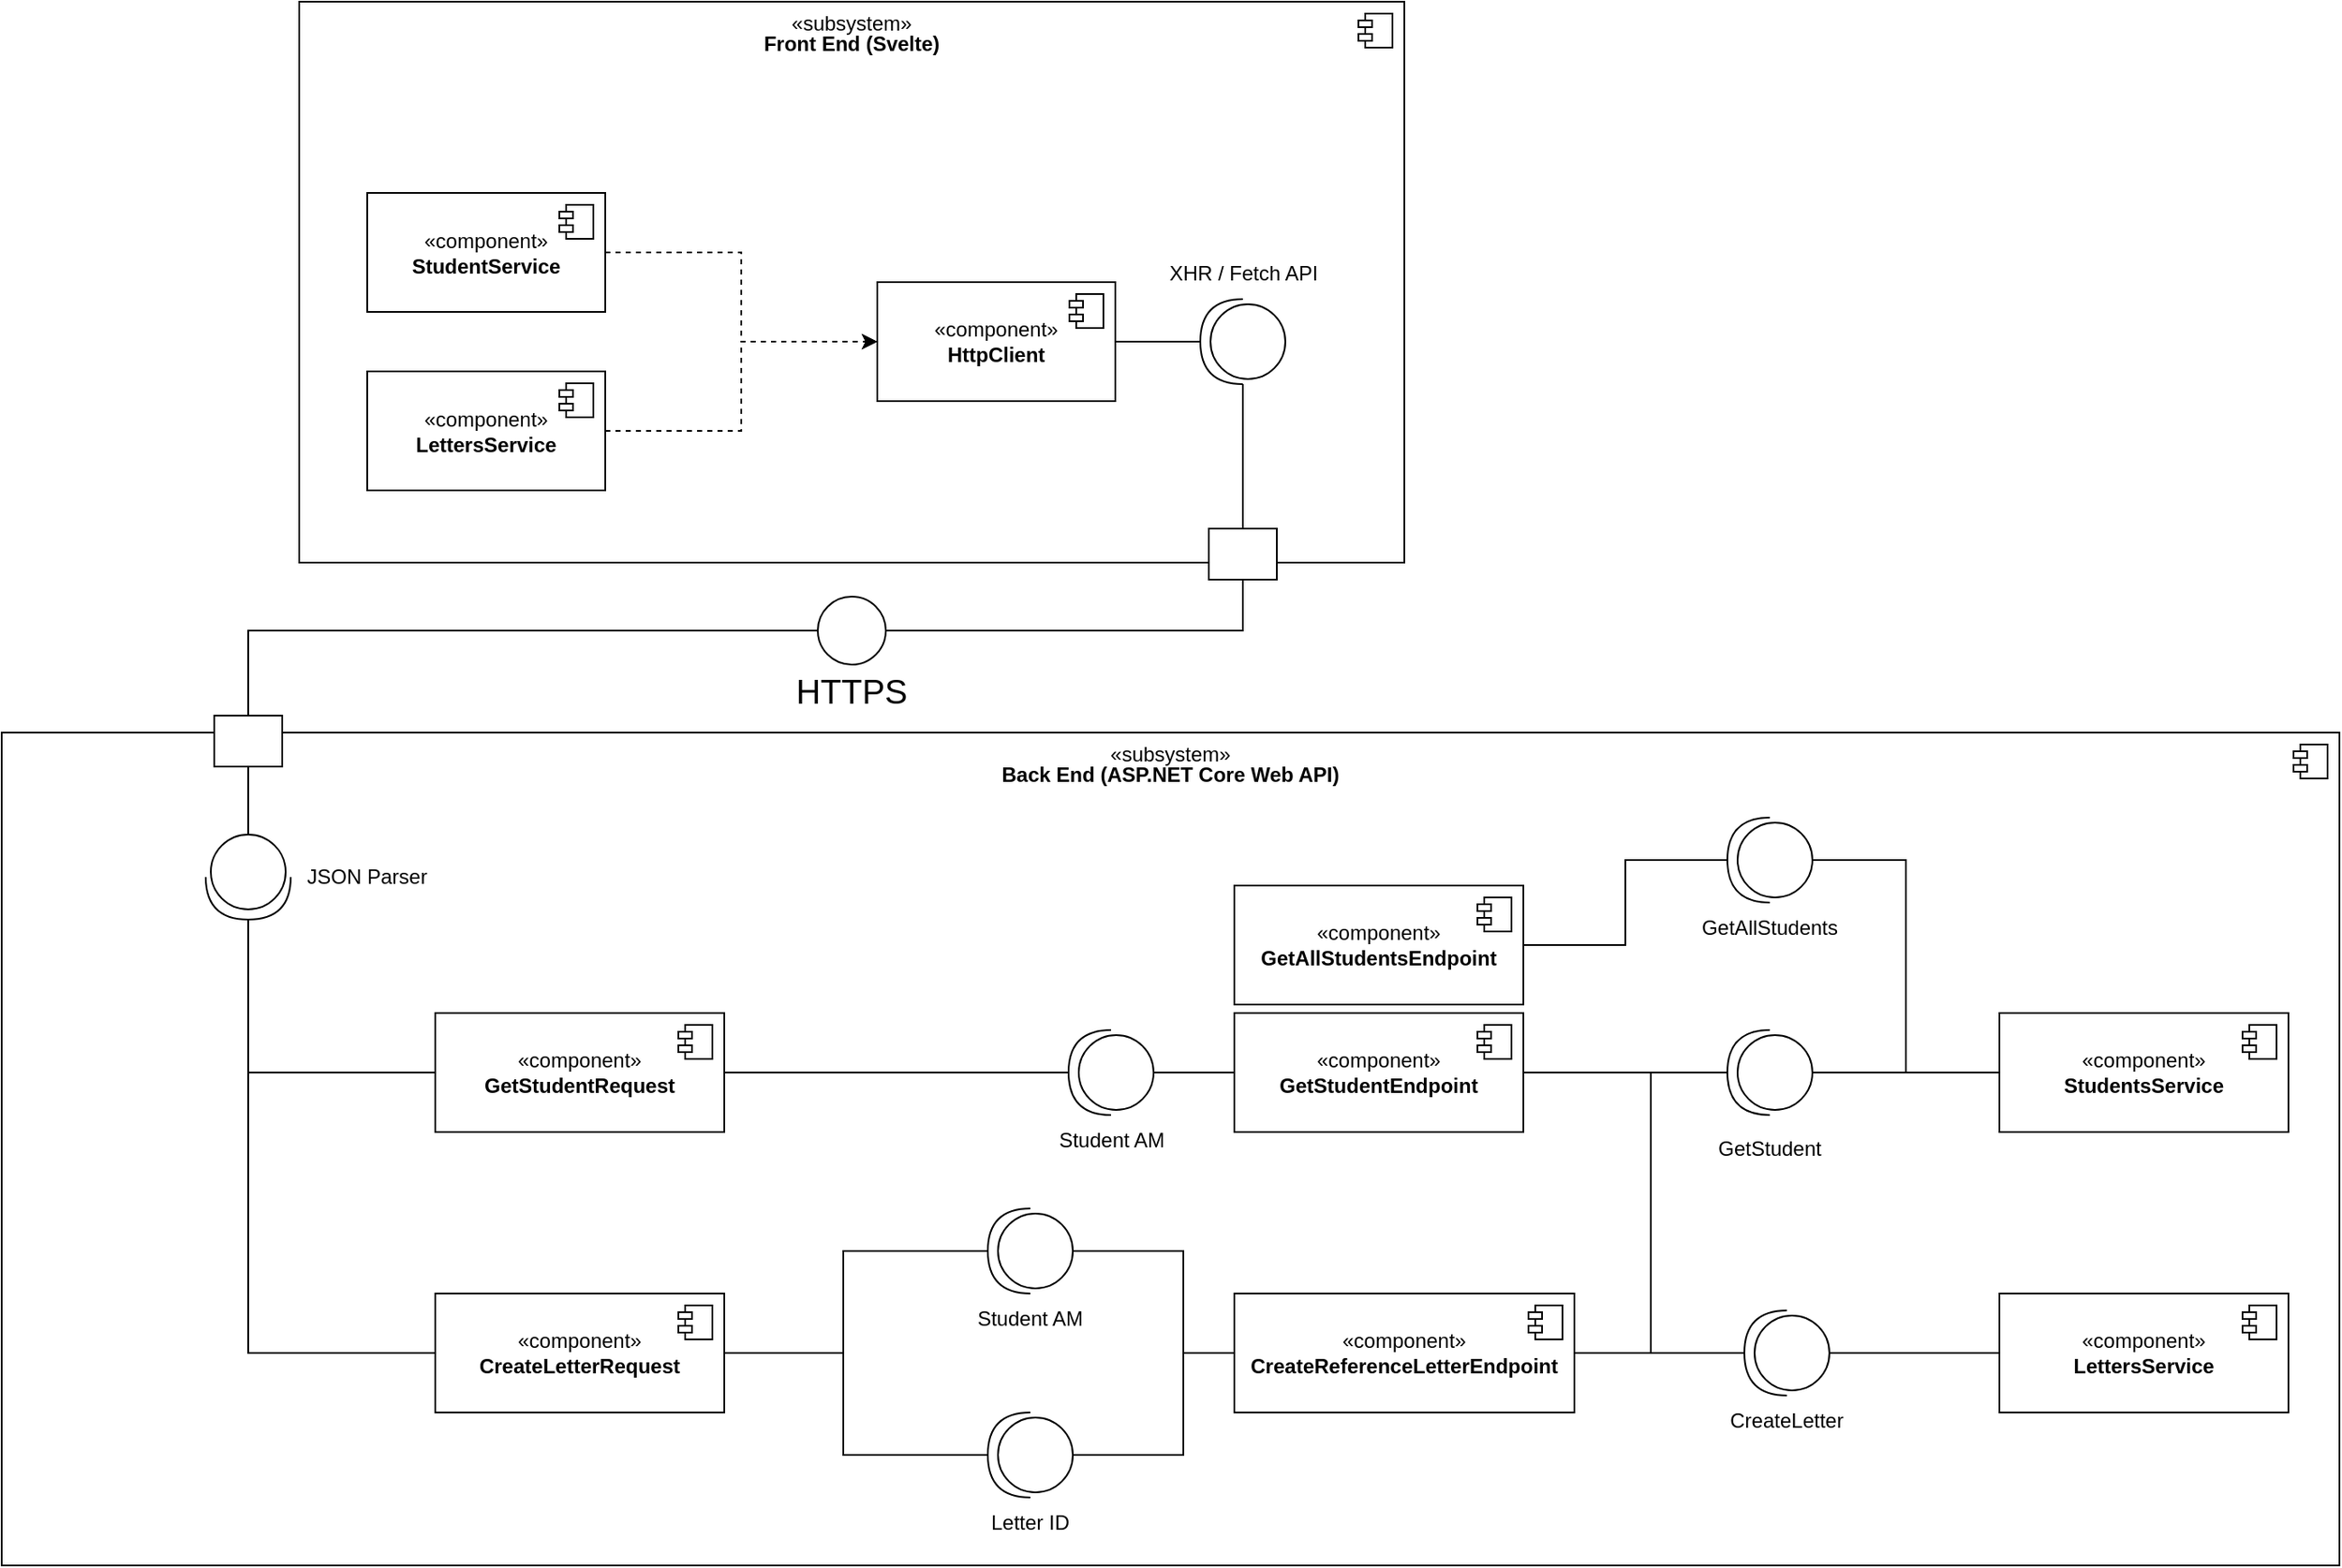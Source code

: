 <mxfile version="27.0.9">
  <diagram name="Page-1" id="jQp3iz5hJdYb-cLotaqS">
    <mxGraphModel dx="2913" dy="886" grid="1" gridSize="10" guides="1" tooltips="1" connect="1" arrows="1" fold="1" page="1" pageScale="1" pageWidth="850" pageHeight="1100" math="0" shadow="0">
      <root>
        <mxCell id="0" />
        <mxCell id="1" parent="0" />
        <mxCell id="27jedm5OofR4-CSV1UiA-5" value="&lt;div style=&quot;line-height: 100%;&quot;&gt;«subsystem»&lt;br&gt;&lt;b&gt;Front End (Svelte)&lt;/b&gt;&lt;/div&gt;" style="html=1;dropTarget=0;whiteSpace=wrap;align=center;imageVerticalAlign=top;imageAspect=1;verticalAlign=top;" parent="1" vertex="1">
          <mxGeometry x="-730" y="80" width="650" height="330" as="geometry" />
        </mxCell>
        <mxCell id="27jedm5OofR4-CSV1UiA-6" value="" style="shape=module;jettyWidth=8;jettyHeight=4;" parent="27jedm5OofR4-CSV1UiA-5" vertex="1">
          <mxGeometry x="1" width="20" height="20" relative="1" as="geometry">
            <mxPoint x="-27" y="7" as="offset" />
          </mxGeometry>
        </mxCell>
        <mxCell id="27jedm5OofR4-CSV1UiA-7" value="&lt;div style=&quot;line-height: 100%;&quot;&gt;«subsystem»&lt;br&gt;&lt;b&gt;Back End (ASP.NET Core Web API)&lt;/b&gt;&lt;/div&gt;" style="html=1;dropTarget=0;whiteSpace=wrap;align=center;imageVerticalAlign=top;imageAspect=1;verticalAlign=top;" parent="1" vertex="1">
          <mxGeometry x="-905" y="510" width="1375" height="490" as="geometry" />
        </mxCell>
        <mxCell id="27jedm5OofR4-CSV1UiA-8" value="" style="shape=module;jettyWidth=8;jettyHeight=4;" parent="27jedm5OofR4-CSV1UiA-7" vertex="1">
          <mxGeometry x="1" width="20" height="20" relative="1" as="geometry">
            <mxPoint x="-27" y="7" as="offset" />
          </mxGeometry>
        </mxCell>
        <mxCell id="27jedm5OofR4-CSV1UiA-13" style="edgeStyle=orthogonalEdgeStyle;rounded=0;orthogonalLoop=1;jettySize=auto;html=1;entryX=1;entryY=0.5;entryDx=0;entryDy=0;fontFamily=Helvetica;fontSize=12;fontColor=default;endArrow=none;startFill=0;" parent="1" source="27jedm5OofR4-CSV1UiA-10" target="27jedm5OofR4-CSV1UiA-12" edge="1">
          <mxGeometry relative="1" as="geometry">
            <Array as="points">
              <mxPoint x="-175" y="450" />
            </Array>
          </mxGeometry>
        </mxCell>
        <mxCell id="27jedm5OofR4-CSV1UiA-10" value="" style="rounded=0;whiteSpace=wrap;html=1;strokeColor=default;align=center;verticalAlign=middle;fontFamily=Helvetica;fontSize=12;fontColor=default;fillColor=default;" parent="1" vertex="1">
          <mxGeometry x="-195" y="390" width="40" height="30" as="geometry" />
        </mxCell>
        <mxCell id="27jedm5OofR4-CSV1UiA-67" style="edgeStyle=orthogonalEdgeStyle;rounded=0;orthogonalLoop=1;jettySize=auto;html=1;entryX=0;entryY=0.5;entryDx=0;entryDy=0;fontFamily=Helvetica;fontSize=12;fontColor=default;endArrow=none;startFill=0;" parent="1" source="27jedm5OofR4-CSV1UiA-11" target="27jedm5OofR4-CSV1UiA-12" edge="1">
          <mxGeometry relative="1" as="geometry">
            <Array as="points">
              <mxPoint x="-760" y="450" />
            </Array>
          </mxGeometry>
        </mxCell>
        <mxCell id="27jedm5OofR4-CSV1UiA-11" value="" style="rounded=0;whiteSpace=wrap;html=1;strokeColor=default;align=center;verticalAlign=middle;fontFamily=Helvetica;fontSize=12;fontColor=default;fillColor=default;" parent="1" vertex="1">
          <mxGeometry x="-780" y="500" width="40" height="30" as="geometry" />
        </mxCell>
        <mxCell id="27jedm5OofR4-CSV1UiA-12" value="" style="ellipse;whiteSpace=wrap;html=1;aspect=fixed;strokeColor=default;align=center;verticalAlign=middle;fontFamily=Helvetica;fontSize=12;fontColor=default;fillColor=default;" parent="1" vertex="1">
          <mxGeometry x="-425" y="430" width="40" height="40" as="geometry" />
        </mxCell>
        <mxCell id="27jedm5OofR4-CSV1UiA-15" value="HTTPS" style="text;html=1;align=center;verticalAlign=middle;whiteSpace=wrap;rounded=0;fontFamily=Helvetica;fontSize=20;fontColor=default;" parent="1" vertex="1">
          <mxGeometry x="-450" y="460" width="90" height="50" as="geometry" />
        </mxCell>
        <mxCell id="27jedm5OofR4-CSV1UiA-16" value="«component»&lt;br&gt;&lt;b&gt;HttpClient&lt;/b&gt;" style="html=1;dropTarget=0;whiteSpace=wrap;strokeColor=default;align=center;verticalAlign=middle;fontFamily=Helvetica;fontSize=12;fontColor=default;fillColor=default;" parent="1" vertex="1">
          <mxGeometry x="-390" y="245" width="140" height="70" as="geometry" />
        </mxCell>
        <mxCell id="27jedm5OofR4-CSV1UiA-17" value="" style="shape=module;jettyWidth=8;jettyHeight=4;strokeColor=default;align=center;verticalAlign=middle;fontFamily=Helvetica;fontSize=12;fontColor=default;fillColor=default;" parent="27jedm5OofR4-CSV1UiA-16" vertex="1">
          <mxGeometry x="1" width="20" height="20" relative="1" as="geometry">
            <mxPoint x="-27" y="7" as="offset" />
          </mxGeometry>
        </mxCell>
        <mxCell id="27jedm5OofR4-CSV1UiA-23" style="edgeStyle=orthogonalEdgeStyle;rounded=0;orthogonalLoop=1;jettySize=auto;html=1;entryX=0.5;entryY=0;entryDx=0;entryDy=0;fontFamily=Helvetica;fontSize=12;fontColor=default;endArrow=none;startFill=0;" parent="1" source="27jedm5OofR4-CSV1UiA-21" target="27jedm5OofR4-CSV1UiA-10" edge="1">
          <mxGeometry relative="1" as="geometry" />
        </mxCell>
        <mxCell id="27jedm5OofR4-CSV1UiA-21" value="" style="shape=providedRequiredInterface;html=1;verticalLabelPosition=bottom;sketch=0;strokeColor=default;align=center;verticalAlign=middle;fontFamily=Helvetica;fontSize=12;fontColor=default;fillColor=default;rotation=-180;" parent="1" vertex="1">
          <mxGeometry x="-200" y="255" width="50" height="50" as="geometry" />
        </mxCell>
        <mxCell id="27jedm5OofR4-CSV1UiA-22" style="edgeStyle=orthogonalEdgeStyle;rounded=0;orthogonalLoop=1;jettySize=auto;html=1;exitX=1;exitY=0.5;exitDx=0;exitDy=0;entryX=1;entryY=0.5;entryDx=0;entryDy=0;entryPerimeter=0;fontFamily=Helvetica;fontSize=12;fontColor=default;endArrow=none;startFill=0;" parent="1" source="27jedm5OofR4-CSV1UiA-16" target="27jedm5OofR4-CSV1UiA-21" edge="1">
          <mxGeometry relative="1" as="geometry" />
        </mxCell>
        <mxCell id="27jedm5OofR4-CSV1UiA-24" value="«component»&lt;br&gt;&lt;b&gt;StudentService&lt;/b&gt;" style="html=1;dropTarget=0;whiteSpace=wrap;strokeColor=default;align=center;verticalAlign=middle;fontFamily=Helvetica;fontSize=12;fontColor=default;fillColor=default;" parent="1" vertex="1">
          <mxGeometry x="-690" y="192.5" width="140" height="70" as="geometry" />
        </mxCell>
        <mxCell id="27jedm5OofR4-CSV1UiA-25" value="" style="shape=module;jettyWidth=8;jettyHeight=4;strokeColor=default;align=center;verticalAlign=middle;fontFamily=Helvetica;fontSize=12;fontColor=default;fillColor=default;" parent="27jedm5OofR4-CSV1UiA-24" vertex="1">
          <mxGeometry x="1" width="20" height="20" relative="1" as="geometry">
            <mxPoint x="-27" y="7" as="offset" />
          </mxGeometry>
        </mxCell>
        <mxCell id="27jedm5OofR4-CSV1UiA-34" style="edgeStyle=orthogonalEdgeStyle;rounded=0;orthogonalLoop=1;jettySize=auto;html=1;exitX=1;exitY=0.5;exitDx=0;exitDy=0;entryX=0;entryY=0.5;entryDx=0;entryDy=0;fontFamily=Helvetica;fontSize=12;fontColor=default;dashed=1;" parent="1" source="27jedm5OofR4-CSV1UiA-26" target="27jedm5OofR4-CSV1UiA-16" edge="1">
          <mxGeometry relative="1" as="geometry" />
        </mxCell>
        <mxCell id="27jedm5OofR4-CSV1UiA-26" value="«component»&lt;br&gt;&lt;b&gt;LettersService&lt;/b&gt;" style="html=1;dropTarget=0;whiteSpace=wrap;strokeColor=default;align=center;verticalAlign=middle;fontFamily=Helvetica;fontSize=12;fontColor=default;fillColor=default;" parent="1" vertex="1">
          <mxGeometry x="-690" y="297.5" width="140" height="70" as="geometry" />
        </mxCell>
        <mxCell id="27jedm5OofR4-CSV1UiA-27" value="" style="shape=module;jettyWidth=8;jettyHeight=4;strokeColor=default;align=center;verticalAlign=middle;fontFamily=Helvetica;fontSize=12;fontColor=default;fillColor=default;" parent="27jedm5OofR4-CSV1UiA-26" vertex="1">
          <mxGeometry x="1" width="20" height="20" relative="1" as="geometry">
            <mxPoint x="-27" y="7" as="offset" />
          </mxGeometry>
        </mxCell>
        <mxCell id="27jedm5OofR4-CSV1UiA-28" value="XHR / Fetch API" style="text;html=1;align=center;verticalAlign=middle;whiteSpace=wrap;rounded=0;fontFamily=Helvetica;fontSize=12;fontColor=default;" parent="1" vertex="1">
          <mxGeometry x="-227.5" y="225" width="105" height="30" as="geometry" />
        </mxCell>
        <mxCell id="27jedm5OofR4-CSV1UiA-32" style="edgeStyle=orthogonalEdgeStyle;rounded=0;orthogonalLoop=1;jettySize=auto;html=1;entryX=0;entryY=0.5;entryDx=0;entryDy=0;fontFamily=Helvetica;fontSize=12;fontColor=default;exitX=1;exitY=0.5;exitDx=0;exitDy=0;dashed=1;" parent="1" source="27jedm5OofR4-CSV1UiA-24" target="27jedm5OofR4-CSV1UiA-16" edge="1">
          <mxGeometry relative="1" as="geometry">
            <mxPoint x="-440" y="280.0" as="sourcePoint" />
          </mxGeometry>
        </mxCell>
        <mxCell id="27jedm5OofR4-CSV1UiA-36" value="«component»&lt;br&gt;&lt;b&gt;GetAllStudentsEndpoint&lt;/b&gt;" style="html=1;dropTarget=0;whiteSpace=wrap;strokeColor=default;align=center;verticalAlign=middle;fontFamily=Helvetica;fontSize=12;fontColor=default;fillColor=default;" parent="1" vertex="1">
          <mxGeometry x="-180" y="600" width="170" height="70" as="geometry" />
        </mxCell>
        <mxCell id="27jedm5OofR4-CSV1UiA-37" value="" style="shape=module;jettyWidth=8;jettyHeight=4;strokeColor=default;align=center;verticalAlign=middle;fontFamily=Helvetica;fontSize=12;fontColor=default;fillColor=default;" parent="27jedm5OofR4-CSV1UiA-36" vertex="1">
          <mxGeometry x="1" width="20" height="20" relative="1" as="geometry">
            <mxPoint x="-27" y="7" as="offset" />
          </mxGeometry>
        </mxCell>
        <mxCell id="27jedm5OofR4-CSV1UiA-38" value="«component»&lt;br&gt;&lt;b&gt;GetStudentEndpoint&lt;/b&gt;" style="html=1;dropTarget=0;whiteSpace=wrap;strokeColor=default;align=center;verticalAlign=middle;fontFamily=Helvetica;fontSize=12;fontColor=default;fillColor=default;" parent="1" vertex="1">
          <mxGeometry x="-180" y="675" width="170" height="70" as="geometry" />
        </mxCell>
        <mxCell id="27jedm5OofR4-CSV1UiA-39" value="" style="shape=module;jettyWidth=8;jettyHeight=4;strokeColor=default;align=center;verticalAlign=middle;fontFamily=Helvetica;fontSize=12;fontColor=default;fillColor=default;" parent="27jedm5OofR4-CSV1UiA-38" vertex="1">
          <mxGeometry x="1" width="20" height="20" relative="1" as="geometry">
            <mxPoint x="-27" y="7" as="offset" />
          </mxGeometry>
        </mxCell>
        <mxCell id="27jedm5OofR4-CSV1UiA-40" value="«component»&lt;br&gt;&lt;b&gt;CreateReferenceLetterEndpoint&lt;/b&gt;" style="html=1;dropTarget=0;whiteSpace=wrap;strokeColor=default;align=center;verticalAlign=middle;fontFamily=Helvetica;fontSize=12;fontColor=default;fillColor=default;" parent="1" vertex="1">
          <mxGeometry x="-180" y="840" width="200" height="70" as="geometry" />
        </mxCell>
        <mxCell id="27jedm5OofR4-CSV1UiA-41" value="" style="shape=module;jettyWidth=8;jettyHeight=4;strokeColor=default;align=center;verticalAlign=middle;fontFamily=Helvetica;fontSize=12;fontColor=default;fillColor=default;" parent="27jedm5OofR4-CSV1UiA-40" vertex="1">
          <mxGeometry x="1" width="20" height="20" relative="1" as="geometry">
            <mxPoint x="-27" y="7" as="offset" />
          </mxGeometry>
        </mxCell>
        <mxCell id="27jedm5OofR4-CSV1UiA-49" value="«component»&lt;br&gt;&lt;b&gt;StudentsService&lt;/b&gt;" style="html=1;dropTarget=0;whiteSpace=wrap;strokeColor=default;align=center;verticalAlign=middle;fontFamily=Helvetica;fontSize=12;fontColor=default;fillColor=default;" parent="1" vertex="1">
          <mxGeometry x="270" y="675" width="170" height="70" as="geometry" />
        </mxCell>
        <mxCell id="27jedm5OofR4-CSV1UiA-50" value="" style="shape=module;jettyWidth=8;jettyHeight=4;strokeColor=default;align=center;verticalAlign=middle;fontFamily=Helvetica;fontSize=12;fontColor=default;fillColor=default;" parent="27jedm5OofR4-CSV1UiA-49" vertex="1">
          <mxGeometry x="1" width="20" height="20" relative="1" as="geometry">
            <mxPoint x="-27" y="7" as="offset" />
          </mxGeometry>
        </mxCell>
        <mxCell id="27jedm5OofR4-CSV1UiA-51" value="«component»&lt;br&gt;&lt;b&gt;LettersService&lt;/b&gt;" style="html=1;dropTarget=0;whiteSpace=wrap;strokeColor=default;align=center;verticalAlign=middle;fontFamily=Helvetica;fontSize=12;fontColor=default;fillColor=default;" parent="1" vertex="1">
          <mxGeometry x="270" y="840" width="170" height="70" as="geometry" />
        </mxCell>
        <mxCell id="27jedm5OofR4-CSV1UiA-52" value="" style="shape=module;jettyWidth=8;jettyHeight=4;strokeColor=default;align=center;verticalAlign=middle;fontFamily=Helvetica;fontSize=12;fontColor=default;fillColor=default;" parent="27jedm5OofR4-CSV1UiA-51" vertex="1">
          <mxGeometry x="1" width="20" height="20" relative="1" as="geometry">
            <mxPoint x="-27" y="7" as="offset" />
          </mxGeometry>
        </mxCell>
        <mxCell id="27jedm5OofR4-CSV1UiA-55" style="edgeStyle=orthogonalEdgeStyle;rounded=0;orthogonalLoop=1;jettySize=auto;html=1;entryX=0;entryY=0.5;entryDx=0;entryDy=0;fontFamily=Helvetica;fontSize=12;fontColor=default;endArrow=none;startFill=0;" parent="1" source="27jedm5OofR4-CSV1UiA-53" target="27jedm5OofR4-CSV1UiA-49" edge="1">
          <mxGeometry relative="1" as="geometry" />
        </mxCell>
        <mxCell id="27jedm5OofR4-CSV1UiA-53" value="" style="shape=providedRequiredInterface;html=1;verticalLabelPosition=bottom;sketch=0;strokeColor=default;align=center;verticalAlign=middle;fontFamily=Helvetica;fontSize=12;fontColor=default;fillColor=default;rotation=-180;" parent="1" vertex="1">
          <mxGeometry x="110" y="560" width="50" height="50" as="geometry" />
        </mxCell>
        <mxCell id="27jedm5OofR4-CSV1UiA-54" style="edgeStyle=orthogonalEdgeStyle;rounded=0;orthogonalLoop=1;jettySize=auto;html=1;exitX=1;exitY=0.5;exitDx=0;exitDy=0;entryX=1;entryY=0.5;entryDx=0;entryDy=0;entryPerimeter=0;fontFamily=Helvetica;fontSize=12;fontColor=default;endArrow=none;startFill=0;" parent="1" source="27jedm5OofR4-CSV1UiA-36" target="27jedm5OofR4-CSV1UiA-53" edge="1">
          <mxGeometry relative="1" as="geometry" />
        </mxCell>
        <mxCell id="27jedm5OofR4-CSV1UiA-56" value="GetAllStudents" style="text;html=1;align=center;verticalAlign=middle;whiteSpace=wrap;rounded=0;fontFamily=Helvetica;fontSize=12;fontColor=default;" parent="1" vertex="1">
          <mxGeometry x="85" y="610" width="100" height="30" as="geometry" />
        </mxCell>
        <mxCell id="27jedm5OofR4-CSV1UiA-60" style="edgeStyle=orthogonalEdgeStyle;rounded=0;orthogonalLoop=1;jettySize=auto;html=1;exitX=0;exitY=0.5;exitDx=0;exitDy=0;exitPerimeter=0;entryX=0;entryY=0.5;entryDx=0;entryDy=0;fontFamily=Helvetica;fontSize=12;fontColor=default;startArrow=none;startFill=0;endArrow=none;" parent="1" source="27jedm5OofR4-CSV1UiA-57" target="27jedm5OofR4-CSV1UiA-49" edge="1">
          <mxGeometry relative="1" as="geometry" />
        </mxCell>
        <mxCell id="27jedm5OofR4-CSV1UiA-57" value="" style="shape=providedRequiredInterface;html=1;verticalLabelPosition=bottom;sketch=0;strokeColor=default;align=center;verticalAlign=middle;fontFamily=Helvetica;fontSize=12;fontColor=default;fillColor=default;rotation=-180;" parent="1" vertex="1">
          <mxGeometry x="110" y="685" width="50" height="50" as="geometry" />
        </mxCell>
        <mxCell id="27jedm5OofR4-CSV1UiA-58" value="GetStudent" style="text;html=1;align=center;verticalAlign=middle;whiteSpace=wrap;rounded=0;fontFamily=Helvetica;fontSize=12;fontColor=default;" parent="1" vertex="1">
          <mxGeometry x="85" y="740" width="100" height="30" as="geometry" />
        </mxCell>
        <mxCell id="27jedm5OofR4-CSV1UiA-59" style="edgeStyle=orthogonalEdgeStyle;rounded=0;orthogonalLoop=1;jettySize=auto;html=1;exitX=1;exitY=0.5;exitDx=0;exitDy=0;entryX=1;entryY=0.5;entryDx=0;entryDy=0;entryPerimeter=0;fontFamily=Helvetica;fontSize=12;fontColor=default;startArrow=none;startFill=0;endArrow=none;" parent="1" source="27jedm5OofR4-CSV1UiA-38" target="27jedm5OofR4-CSV1UiA-57" edge="1">
          <mxGeometry relative="1" as="geometry" />
        </mxCell>
        <mxCell id="27jedm5OofR4-CSV1UiA-61" style="edgeStyle=orthogonalEdgeStyle;rounded=0;orthogonalLoop=1;jettySize=auto;html=1;exitX=1;exitY=0.5;exitDx=0;exitDy=0;entryX=1;entryY=0.5;entryDx=0;entryDy=0;entryPerimeter=0;fontFamily=Helvetica;fontSize=12;fontColor=default;endArrow=none;startFill=0;" parent="1" source="27jedm5OofR4-CSV1UiA-40" target="27jedm5OofR4-CSV1UiA-57" edge="1">
          <mxGeometry relative="1" as="geometry" />
        </mxCell>
        <mxCell id="27jedm5OofR4-CSV1UiA-66" style="edgeStyle=orthogonalEdgeStyle;rounded=0;orthogonalLoop=1;jettySize=auto;html=1;exitX=0;exitY=0.5;exitDx=0;exitDy=0;exitPerimeter=0;entryX=0;entryY=0.5;entryDx=0;entryDy=0;fontFamily=Helvetica;fontSize=12;fontColor=default;endArrow=none;startFill=0;" parent="1" source="27jedm5OofR4-CSV1UiA-63" target="27jedm5OofR4-CSV1UiA-51" edge="1">
          <mxGeometry relative="1" as="geometry" />
        </mxCell>
        <mxCell id="27jedm5OofR4-CSV1UiA-63" value="" style="shape=providedRequiredInterface;html=1;verticalLabelPosition=bottom;sketch=0;strokeColor=default;align=center;verticalAlign=middle;fontFamily=Helvetica;fontSize=12;fontColor=default;fillColor=default;rotation=-180;" parent="1" vertex="1">
          <mxGeometry x="120" y="850" width="50" height="50" as="geometry" />
        </mxCell>
        <mxCell id="27jedm5OofR4-CSV1UiA-64" value="CreateLetter" style="text;html=1;align=center;verticalAlign=middle;whiteSpace=wrap;rounded=0;fontFamily=Helvetica;fontSize=12;fontColor=default;" parent="1" vertex="1">
          <mxGeometry x="95" y="900" width="100" height="30" as="geometry" />
        </mxCell>
        <mxCell id="27jedm5OofR4-CSV1UiA-65" style="edgeStyle=orthogonalEdgeStyle;rounded=0;orthogonalLoop=1;jettySize=auto;html=1;entryX=1;entryY=0.5;entryDx=0;entryDy=0;entryPerimeter=0;fontFamily=Helvetica;fontSize=12;fontColor=default;endArrow=none;startFill=0;" parent="1" source="27jedm5OofR4-CSV1UiA-40" target="27jedm5OofR4-CSV1UiA-63" edge="1">
          <mxGeometry relative="1" as="geometry" />
        </mxCell>
        <mxCell id="1Mdw4P6psdIqF6UpJkUA-14" style="edgeStyle=none;curved=0;rounded=0;orthogonalLoop=1;jettySize=auto;html=1;exitX=1;exitY=0.5;exitDx=0;exitDy=0;exitPerimeter=0;entryX=0;entryY=0.5;entryDx=0;entryDy=0;fontSize=12;startSize=8;endSize=8;endArrow=none;startFill=0;" edge="1" parent="1" source="1Mdw4P6psdIqF6UpJkUA-3" target="1Mdw4P6psdIqF6UpJkUA-9">
          <mxGeometry relative="1" as="geometry">
            <Array as="points">
              <mxPoint x="-760" y="710" />
            </Array>
          </mxGeometry>
        </mxCell>
        <mxCell id="1Mdw4P6psdIqF6UpJkUA-15" style="edgeStyle=none;curved=0;rounded=0;orthogonalLoop=1;jettySize=auto;html=1;exitX=1;exitY=0.5;exitDx=0;exitDy=0;exitPerimeter=0;entryX=0;entryY=0.5;entryDx=0;entryDy=0;fontSize=12;startSize=8;endSize=8;endArrow=none;startFill=0;" edge="1" parent="1" source="1Mdw4P6psdIqF6UpJkUA-3" target="1Mdw4P6psdIqF6UpJkUA-11">
          <mxGeometry relative="1" as="geometry">
            <Array as="points">
              <mxPoint x="-760" y="875" />
            </Array>
          </mxGeometry>
        </mxCell>
        <mxCell id="1Mdw4P6psdIqF6UpJkUA-3" value="" style="shape=providedRequiredInterface;html=1;verticalLabelPosition=bottom;sketch=0;rotation=90;" vertex="1" parent="1">
          <mxGeometry x="-785" y="570" width="50" height="50" as="geometry" />
        </mxCell>
        <mxCell id="1Mdw4P6psdIqF6UpJkUA-4" style="edgeStyle=none;curved=1;rounded=0;orthogonalLoop=1;jettySize=auto;html=1;exitX=0.5;exitY=1;exitDx=0;exitDy=0;entryX=0;entryY=0.5;entryDx=0;entryDy=0;entryPerimeter=0;fontSize=12;startSize=8;endSize=8;endArrow=none;startFill=0;" edge="1" parent="1" source="27jedm5OofR4-CSV1UiA-11" target="1Mdw4P6psdIqF6UpJkUA-3">
          <mxGeometry relative="1" as="geometry" />
        </mxCell>
        <mxCell id="1Mdw4P6psdIqF6UpJkUA-5" value="Student AM" style="text;html=1;align=center;verticalAlign=middle;whiteSpace=wrap;rounded=0;fontFamily=Helvetica;fontSize=12;fontColor=default;" vertex="1" parent="1">
          <mxGeometry x="-292.5" y="735" width="80" height="30" as="geometry" />
        </mxCell>
        <mxCell id="1Mdw4P6psdIqF6UpJkUA-9" value="«component»&lt;br&gt;&lt;b&gt;GetStudentRequest&lt;/b&gt;" style="html=1;dropTarget=0;whiteSpace=wrap;strokeColor=default;align=center;verticalAlign=middle;fontFamily=Helvetica;fontSize=12;fontColor=default;fillColor=default;" vertex="1" parent="1">
          <mxGeometry x="-650" y="675" width="170" height="70" as="geometry" />
        </mxCell>
        <mxCell id="1Mdw4P6psdIqF6UpJkUA-10" value="" style="shape=module;jettyWidth=8;jettyHeight=4;strokeColor=default;align=center;verticalAlign=middle;fontFamily=Helvetica;fontSize=12;fontColor=default;fillColor=default;" vertex="1" parent="1Mdw4P6psdIqF6UpJkUA-9">
          <mxGeometry x="1" width="20" height="20" relative="1" as="geometry">
            <mxPoint x="-27" y="7" as="offset" />
          </mxGeometry>
        </mxCell>
        <mxCell id="1Mdw4P6psdIqF6UpJkUA-11" value="«component»&lt;br&gt;&lt;b&gt;CreateLetterRequest&lt;/b&gt;" style="html=1;dropTarget=0;whiteSpace=wrap;strokeColor=default;align=center;verticalAlign=middle;fontFamily=Helvetica;fontSize=12;fontColor=default;fillColor=default;" vertex="1" parent="1">
          <mxGeometry x="-650" y="840" width="170" height="70" as="geometry" />
        </mxCell>
        <mxCell id="1Mdw4P6psdIqF6UpJkUA-12" value="" style="shape=module;jettyWidth=8;jettyHeight=4;strokeColor=default;align=center;verticalAlign=middle;fontFamily=Helvetica;fontSize=12;fontColor=default;fillColor=default;" vertex="1" parent="1Mdw4P6psdIqF6UpJkUA-11">
          <mxGeometry x="1" width="20" height="20" relative="1" as="geometry">
            <mxPoint x="-27" y="7" as="offset" />
          </mxGeometry>
        </mxCell>
        <mxCell id="1Mdw4P6psdIqF6UpJkUA-19" style="edgeStyle=none;curved=1;rounded=0;orthogonalLoop=1;jettySize=auto;html=1;exitX=1;exitY=0.5;exitDx=0;exitDy=0;exitPerimeter=0;entryX=1;entryY=0.5;entryDx=0;entryDy=0;fontSize=12;startSize=8;endSize=8;endArrow=none;startFill=0;" edge="1" parent="1" source="1Mdw4P6psdIqF6UpJkUA-17" target="1Mdw4P6psdIqF6UpJkUA-9">
          <mxGeometry relative="1" as="geometry" />
        </mxCell>
        <mxCell id="1Mdw4P6psdIqF6UpJkUA-17" value="" style="shape=providedRequiredInterface;html=1;verticalLabelPosition=bottom;sketch=0;strokeColor=default;align=center;verticalAlign=middle;fontFamily=Helvetica;fontSize=12;fontColor=default;fillColor=default;rotation=-180;" vertex="1" parent="1">
          <mxGeometry x="-277.5" y="685" width="50" height="50" as="geometry" />
        </mxCell>
        <mxCell id="1Mdw4P6psdIqF6UpJkUA-18" style="edgeStyle=none;curved=1;rounded=0;orthogonalLoop=1;jettySize=auto;html=1;entryX=0;entryY=0.5;entryDx=0;entryDy=0;entryPerimeter=0;fontSize=12;startSize=8;endSize=8;endArrow=none;startFill=0;" edge="1" parent="1" source="27jedm5OofR4-CSV1UiA-38" target="1Mdw4P6psdIqF6UpJkUA-17">
          <mxGeometry relative="1" as="geometry" />
        </mxCell>
        <mxCell id="1Mdw4P6psdIqF6UpJkUA-23" value="JSON Parser" style="text;html=1;align=center;verticalAlign=middle;whiteSpace=wrap;rounded=0;fontFamily=Helvetica;fontSize=12;fontColor=default;" vertex="1" parent="1">
          <mxGeometry x="-730" y="580" width="80" height="30" as="geometry" />
        </mxCell>
        <mxCell id="1Mdw4P6psdIqF6UpJkUA-30" style="edgeStyle=none;curved=0;rounded=0;orthogonalLoop=1;jettySize=auto;html=1;entryX=0;entryY=0.5;entryDx=0;entryDy=0;fontSize=12;startSize=8;endSize=8;endArrow=none;startFill=0;" edge="1" parent="1" source="1Mdw4P6psdIqF6UpJkUA-24" target="27jedm5OofR4-CSV1UiA-40">
          <mxGeometry relative="1" as="geometry">
            <Array as="points">
              <mxPoint x="-210" y="815" />
              <mxPoint x="-210" y="875" />
            </Array>
          </mxGeometry>
        </mxCell>
        <mxCell id="1Mdw4P6psdIqF6UpJkUA-24" value="" style="shape=providedRequiredInterface;html=1;verticalLabelPosition=bottom;sketch=0;strokeColor=default;align=center;verticalAlign=middle;fontFamily=Helvetica;fontSize=12;fontColor=default;fillColor=default;rotation=-180;" vertex="1" parent="1">
          <mxGeometry x="-325" y="790" width="50" height="50" as="geometry" />
        </mxCell>
        <mxCell id="1Mdw4P6psdIqF6UpJkUA-32" style="edgeStyle=none;curved=0;rounded=0;orthogonalLoop=1;jettySize=auto;html=1;exitX=0;exitY=0.5;exitDx=0;exitDy=0;exitPerimeter=0;entryX=0;entryY=0.5;entryDx=0;entryDy=0;fontSize=12;startSize=8;endSize=8;endArrow=none;startFill=0;" edge="1" parent="1" source="1Mdw4P6psdIqF6UpJkUA-25" target="27jedm5OofR4-CSV1UiA-40">
          <mxGeometry relative="1" as="geometry">
            <Array as="points">
              <mxPoint x="-210" y="935" />
              <mxPoint x="-210" y="875" />
            </Array>
          </mxGeometry>
        </mxCell>
        <mxCell id="1Mdw4P6psdIqF6UpJkUA-25" value="" style="shape=providedRequiredInterface;html=1;verticalLabelPosition=bottom;sketch=0;strokeColor=default;align=center;verticalAlign=middle;fontFamily=Helvetica;fontSize=12;fontColor=default;fillColor=default;rotation=-180;" vertex="1" parent="1">
          <mxGeometry x="-325" y="910" width="50" height="50" as="geometry" />
        </mxCell>
        <mxCell id="1Mdw4P6psdIqF6UpJkUA-26" value="Student AM" style="text;html=1;align=center;verticalAlign=middle;whiteSpace=wrap;rounded=0;fontFamily=Helvetica;fontSize=12;fontColor=default;" vertex="1" parent="1">
          <mxGeometry x="-340" y="840" width="80" height="30" as="geometry" />
        </mxCell>
        <mxCell id="1Mdw4P6psdIqF6UpJkUA-27" value="Letter ID" style="text;html=1;align=center;verticalAlign=middle;whiteSpace=wrap;rounded=0;fontFamily=Helvetica;fontSize=12;fontColor=default;" vertex="1" parent="1">
          <mxGeometry x="-340" y="960" width="80" height="30" as="geometry" />
        </mxCell>
        <mxCell id="1Mdw4P6psdIqF6UpJkUA-28" style="edgeStyle=none;curved=0;rounded=0;orthogonalLoop=1;jettySize=auto;html=1;exitX=1;exitY=0.5;exitDx=0;exitDy=0;entryX=1;entryY=0.5;entryDx=0;entryDy=0;entryPerimeter=0;fontSize=12;startSize=8;endSize=8;endArrow=none;startFill=0;" edge="1" parent="1" source="1Mdw4P6psdIqF6UpJkUA-11" target="1Mdw4P6psdIqF6UpJkUA-24">
          <mxGeometry relative="1" as="geometry">
            <Array as="points">
              <mxPoint x="-410" y="875" />
              <mxPoint x="-410" y="815" />
            </Array>
          </mxGeometry>
        </mxCell>
        <mxCell id="1Mdw4P6psdIqF6UpJkUA-29" style="edgeStyle=none;curved=0;rounded=0;orthogonalLoop=1;jettySize=auto;html=1;entryX=1;entryY=0.5;entryDx=0;entryDy=0;entryPerimeter=0;fontSize=12;startSize=8;endSize=8;endArrow=none;startFill=0;" edge="1" parent="1" source="1Mdw4P6psdIqF6UpJkUA-11" target="1Mdw4P6psdIqF6UpJkUA-25">
          <mxGeometry relative="1" as="geometry">
            <Array as="points">
              <mxPoint x="-410" y="875" />
              <mxPoint x="-410" y="935" />
            </Array>
          </mxGeometry>
        </mxCell>
      </root>
    </mxGraphModel>
  </diagram>
</mxfile>
